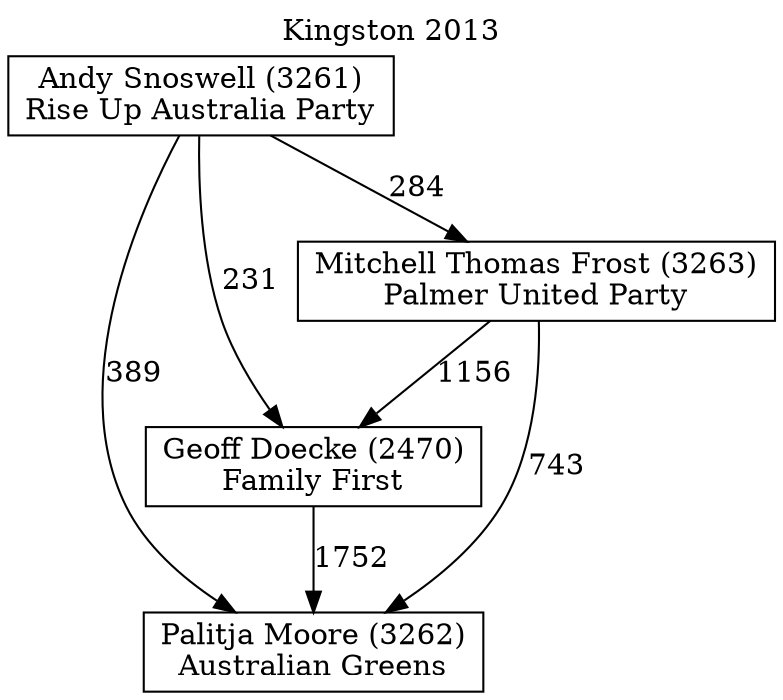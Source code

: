 // House preference flow
digraph "Palitja Moore (3262)_Kingston_2013" {
	graph [label="Kingston 2013" labelloc=t mclimit=10]
	node [shape=box]
	"Palitja Moore (3262)" [label="Palitja Moore (3262)
Australian Greens"]
	"Geoff Doecke (2470)" [label="Geoff Doecke (2470)
Family First"]
	"Mitchell Thomas Frost (3263)" [label="Mitchell Thomas Frost (3263)
Palmer United Party"]
	"Andy Snoswell (3261)" [label="Andy Snoswell (3261)
Rise Up Australia Party"]
	"Palitja Moore (3262)" [label="Palitja Moore (3262)
Australian Greens"]
	"Mitchell Thomas Frost (3263)" [label="Mitchell Thomas Frost (3263)
Palmer United Party"]
	"Andy Snoswell (3261)" [label="Andy Snoswell (3261)
Rise Up Australia Party"]
	"Palitja Moore (3262)" [label="Palitja Moore (3262)
Australian Greens"]
	"Andy Snoswell (3261)" [label="Andy Snoswell (3261)
Rise Up Australia Party"]
	"Andy Snoswell (3261)" [label="Andy Snoswell (3261)
Rise Up Australia Party"]
	"Mitchell Thomas Frost (3263)" [label="Mitchell Thomas Frost (3263)
Palmer United Party"]
	"Andy Snoswell (3261)" [label="Andy Snoswell (3261)
Rise Up Australia Party"]
	"Andy Snoswell (3261)" [label="Andy Snoswell (3261)
Rise Up Australia Party"]
	"Geoff Doecke (2470)" [label="Geoff Doecke (2470)
Family First"]
	"Mitchell Thomas Frost (3263)" [label="Mitchell Thomas Frost (3263)
Palmer United Party"]
	"Andy Snoswell (3261)" [label="Andy Snoswell (3261)
Rise Up Australia Party"]
	"Geoff Doecke (2470)" [label="Geoff Doecke (2470)
Family First"]
	"Andy Snoswell (3261)" [label="Andy Snoswell (3261)
Rise Up Australia Party"]
	"Andy Snoswell (3261)" [label="Andy Snoswell (3261)
Rise Up Australia Party"]
	"Mitchell Thomas Frost (3263)" [label="Mitchell Thomas Frost (3263)
Palmer United Party"]
	"Andy Snoswell (3261)" [label="Andy Snoswell (3261)
Rise Up Australia Party"]
	"Andy Snoswell (3261)" [label="Andy Snoswell (3261)
Rise Up Australia Party"]
	"Geoff Doecke (2470)" -> "Palitja Moore (3262)" [label=1752]
	"Mitchell Thomas Frost (3263)" -> "Geoff Doecke (2470)" [label=1156]
	"Andy Snoswell (3261)" -> "Mitchell Thomas Frost (3263)" [label=284]
	"Mitchell Thomas Frost (3263)" -> "Palitja Moore (3262)" [label=743]
	"Andy Snoswell (3261)" -> "Palitja Moore (3262)" [label=389]
	"Andy Snoswell (3261)" -> "Geoff Doecke (2470)" [label=231]
}
